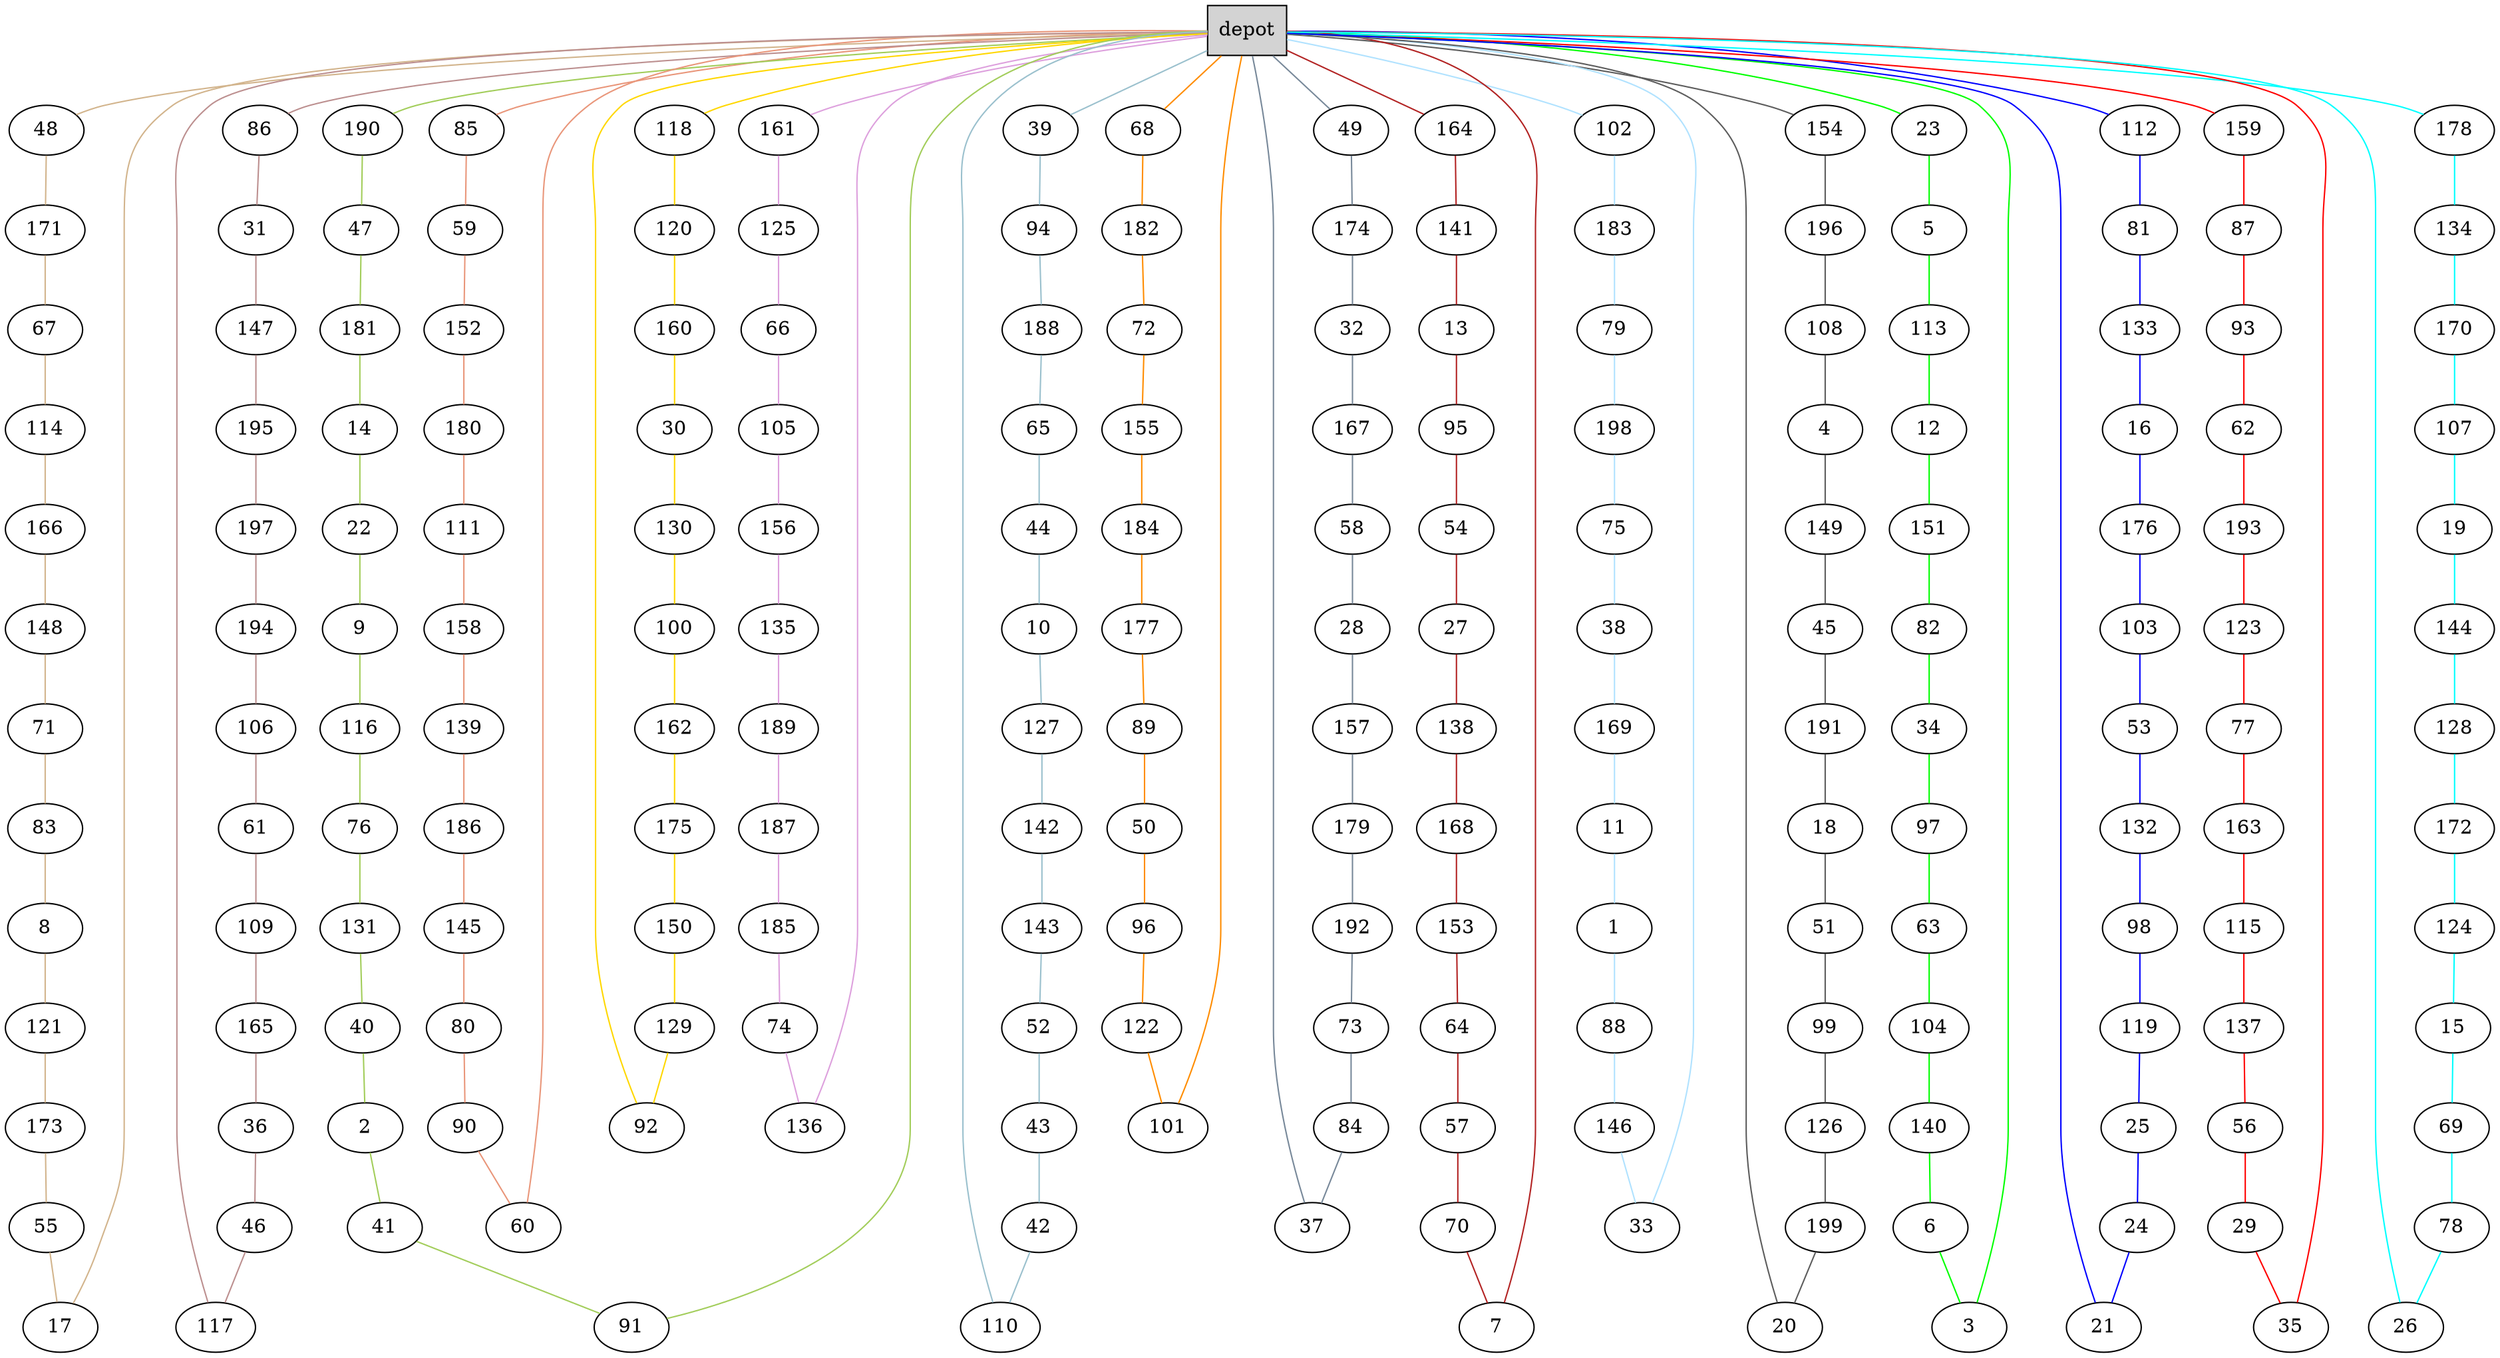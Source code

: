 graph G {
  0[shape = box, label = "depot", style = filled ];
  85[shape = ellipse];
  "0"--"85"[color = darksalmon];
  59[shape = ellipse];
  "85"--"59"[color = darksalmon];
  152[shape = ellipse];
  "59"--"152"[color = darksalmon];
  180[shape = ellipse];
  "152"--"180"[color = darksalmon];
  111[shape = ellipse];
  "180"--"111"[color = darksalmon];
  158[shape = ellipse];
  "111"--"158"[color = darksalmon];
  139[shape = ellipse];
  "158"--"139"[color = darksalmon];
  186[shape = ellipse];
  "139"--"186"[color = darksalmon];
  145[shape = ellipse];
  "186"--"145"[color = darksalmon];
  80[shape = ellipse];
  "145"--"80"[color = darksalmon];
  90[shape = ellipse];
  "80"--"90"[color = darksalmon];
  60[shape = ellipse];
  "90"--"60"[color = darksalmon];
  "60"--"0"[color = darksalmon];
  118[shape = ellipse];
  "0"--"118"[color = gold];
  120[shape = ellipse];
  "118"--"120"[color = gold];
  160[shape = ellipse];
  "120"--"160"[color = gold];
  30[shape = ellipse];
  "160"--"30"[color = gold];
  130[shape = ellipse];
  "30"--"130"[color = gold];
  100[shape = ellipse];
  "130"--"100"[color = gold];
  162[shape = ellipse];
  "100"--"162"[color = gold];
  175[shape = ellipse];
  "162"--"175"[color = gold];
  150[shape = ellipse];
  "175"--"150"[color = gold];
  129[shape = ellipse];
  "150"--"129"[color = gold];
  92[shape = ellipse];
  "129"--"92"[color = gold];
  "92"--"0"[color = gold];
  161[shape = ellipse];
  "0"--"161"[color = plum];
  125[shape = ellipse];
  "161"--"125"[color = plum];
  66[shape = ellipse];
  "125"--"66"[color = plum];
  105[shape = ellipse];
  "66"--"105"[color = plum];
  156[shape = ellipse];
  "105"--"156"[color = plum];
  135[shape = ellipse];
  "156"--"135"[color = plum];
  189[shape = ellipse];
  "135"--"189"[color = plum];
  187[shape = ellipse];
  "189"--"187"[color = plum];
  185[shape = ellipse];
  "187"--"185"[color = plum];
  74[shape = ellipse];
  "185"--"74"[color = plum];
  136[shape = ellipse];
  "74"--"136"[color = plum];
  "136"--"0"[color = plum];
  48[shape = ellipse];
  "0"--"48"[color = tan];
  171[shape = ellipse];
  "48"--"171"[color = tan];
  67[shape = ellipse];
  "171"--"67"[color = tan];
  114[shape = ellipse];
  "67"--"114"[color = tan];
  166[shape = ellipse];
  "114"--"166"[color = tan];
  148[shape = ellipse];
  "166"--"148"[color = tan];
  71[shape = ellipse];
  "148"--"71"[color = tan];
  83[shape = ellipse];
  "71"--"83"[color = tan];
  8[shape = ellipse];
  "83"--"8"[color = tan];
  121[shape = ellipse];
  "8"--"121"[color = tan];
  173[shape = ellipse];
  "121"--"173"[color = tan];
  55[shape = ellipse];
  "173"--"55"[color = tan];
  17[shape = ellipse];
  "55"--"17"[color = tan];
  "17"--"0"[color = tan];
  68[shape = ellipse];
  "0"--"68"[color = darkorange];
  182[shape = ellipse];
  "68"--"182"[color = darkorange];
  72[shape = ellipse];
  "182"--"72"[color = darkorange];
  155[shape = ellipse];
  "72"--"155"[color = darkorange];
  184[shape = ellipse];
  "155"--"184"[color = darkorange];
  177[shape = ellipse];
  "184"--"177"[color = darkorange];
  89[shape = ellipse];
  "177"--"89"[color = darkorange];
  50[shape = ellipse];
  "89"--"50"[color = darkorange];
  96[shape = ellipse];
  "50"--"96"[color = darkorange];
  122[shape = ellipse];
  "96"--"122"[color = darkorange];
  101[shape = ellipse];
  "122"--"101"[color = darkorange];
  "101"--"0"[color = darkorange];
  86[shape = ellipse];
  "0"--"86"[color = rosybrown];
  31[shape = ellipse];
  "86"--"31"[color = rosybrown];
  147[shape = ellipse];
  "31"--"147"[color = rosybrown];
  195[shape = ellipse];
  "147"--"195"[color = rosybrown];
  197[shape = ellipse];
  "195"--"197"[color = rosybrown];
  194[shape = ellipse];
  "197"--"194"[color = rosybrown];
  106[shape = ellipse];
  "194"--"106"[color = rosybrown];
  61[shape = ellipse];
  "106"--"61"[color = rosybrown];
  109[shape = ellipse];
  "61"--"109"[color = rosybrown];
  165[shape = ellipse];
  "109"--"165"[color = rosybrown];
  36[shape = ellipse];
  "165"--"36"[color = rosybrown];
  46[shape = ellipse];
  "36"--"46"[color = rosybrown];
  117[shape = ellipse];
  "46"--"117"[color = rosybrown];
  "117"--"0"[color = rosybrown];
  190[shape = ellipse];
  "0"--"190"[color = darkolivegreen3];
  47[shape = ellipse];
  "190"--"47"[color = darkolivegreen3];
  181[shape = ellipse];
  "47"--"181"[color = darkolivegreen3];
  14[shape = ellipse];
  "181"--"14"[color = darkolivegreen3];
  22[shape = ellipse];
  "14"--"22"[color = darkolivegreen3];
  9[shape = ellipse];
  "22"--"9"[color = darkolivegreen3];
  116[shape = ellipse];
  "9"--"116"[color = darkolivegreen3];
  76[shape = ellipse];
  "116"--"76"[color = darkolivegreen3];
  131[shape = ellipse];
  "76"--"131"[color = darkolivegreen3];
  40[shape = ellipse];
  "131"--"40"[color = darkolivegreen3];
  2[shape = ellipse];
  "40"--"2"[color = darkolivegreen3];
  41[shape = ellipse];
  "2"--"41"[color = darkolivegreen3];
  91[shape = ellipse];
  "41"--"91"[color = darkolivegreen3];
  "91"--"0"[color = darkolivegreen3];
  39[shape = ellipse];
  "0"--"39"[color = lightblue3];
  94[shape = ellipse];
  "39"--"94"[color = lightblue3];
  188[shape = ellipse];
  "94"--"188"[color = lightblue3];
  65[shape = ellipse];
  "188"--"65"[color = lightblue3];
  44[shape = ellipse];
  "65"--"44"[color = lightblue3];
  10[shape = ellipse];
  "44"--"10"[color = lightblue3];
  127[shape = ellipse];
  "10"--"127"[color = lightblue3];
  142[shape = ellipse];
  "127"--"142"[color = lightblue3];
  143[shape = ellipse];
  "142"--"143"[color = lightblue3];
  52[shape = ellipse];
  "143"--"52"[color = lightblue3];
  43[shape = ellipse];
  "52"--"43"[color = lightblue3];
  42[shape = ellipse];
  "43"--"42"[color = lightblue3];
  110[shape = ellipse];
  "42"--"110"[color = lightblue3];
  "110"--"0"[color = lightblue3];
  164[shape = ellipse];
  "0"--"164"[color = firebrick];
  141[shape = ellipse];
  "164"--"141"[color = firebrick];
  13[shape = ellipse];
  "141"--"13"[color = firebrick];
  95[shape = ellipse];
  "13"--"95"[color = firebrick];
  54[shape = ellipse];
  "95"--"54"[color = firebrick];
  27[shape = ellipse];
  "54"--"27"[color = firebrick];
  138[shape = ellipse];
  "27"--"138"[color = firebrick];
  168[shape = ellipse];
  "138"--"168"[color = firebrick];
  153[shape = ellipse];
  "168"--"153"[color = firebrick];
  64[shape = ellipse];
  "153"--"64"[color = firebrick];
  57[shape = ellipse];
  "64"--"57"[color = firebrick];
  70[shape = ellipse];
  "57"--"70"[color = firebrick];
  7[shape = ellipse];
  "70"--"7"[color = firebrick];
  "7"--"0"[color = firebrick];
  49[shape = ellipse];
  "0"--"49"[color = lightslategray];
  174[shape = ellipse];
  "49"--"174"[color = lightslategray];
  32[shape = ellipse];
  "174"--"32"[color = lightslategray];
  167[shape = ellipse];
  "32"--"167"[color = lightslategray];
  58[shape = ellipse];
  "167"--"58"[color = lightslategray];
  28[shape = ellipse];
  "58"--"28"[color = lightslategray];
  157[shape = ellipse];
  "28"--"157"[color = lightslategray];
  179[shape = ellipse];
  "157"--"179"[color = lightslategray];
  192[shape = ellipse];
  "179"--"192"[color = lightslategray];
  73[shape = ellipse];
  "192"--"73"[color = lightslategray];
  84[shape = ellipse];
  "73"--"84"[color = lightslategray];
  37[shape = ellipse];
  "84"--"37"[color = lightslategray];
  "37"--"0"[color = lightslategray];
  102[shape = ellipse];
  "0"--"102"[color = lightskyblue1];
  183[shape = ellipse];
  "102"--"183"[color = lightskyblue1];
  79[shape = ellipse];
  "183"--"79"[color = lightskyblue1];
  198[shape = ellipse];
  "79"--"198"[color = lightskyblue1];
  75[shape = ellipse];
  "198"--"75"[color = lightskyblue1];
  38[shape = ellipse];
  "75"--"38"[color = lightskyblue1];
  169[shape = ellipse];
  "38"--"169"[color = lightskyblue1];
  11[shape = ellipse];
  "169"--"11"[color = lightskyblue1];
  1[shape = ellipse];
  "11"--"1"[color = lightskyblue1];
  88[shape = ellipse];
  "1"--"88"[color = lightskyblue1];
  146[shape = ellipse];
  "88"--"146"[color = lightskyblue1];
  33[shape = ellipse];
  "146"--"33"[color = lightskyblue1];
  "33"--"0"[color = lightskyblue1];
  154[shape = ellipse];
  "0"--"154"[color = gray36];
  196[shape = ellipse];
  "154"--"196"[color = gray36];
  108[shape = ellipse];
  "196"--"108"[color = gray36];
  4[shape = ellipse];
  "108"--"4"[color = gray36];
  149[shape = ellipse];
  "4"--"149"[color = gray36];
  45[shape = ellipse];
  "149"--"45"[color = gray36];
  191[shape = ellipse];
  "45"--"191"[color = gray36];
  18[shape = ellipse];
  "191"--"18"[color = gray36];
  51[shape = ellipse];
  "18"--"51"[color = gray36];
  99[shape = ellipse];
  "51"--"99"[color = gray36];
  126[shape = ellipse];
  "99"--"126"[color = gray36];
  199[shape = ellipse];
  "126"--"199"[color = gray36];
  20[shape = ellipse];
  "199"--"20"[color = gray36];
  "20"--"0"[color = gray36];
  23[shape = ellipse];
  "0"--"23"[color = green];
  5[shape = ellipse];
  "23"--"5"[color = green];
  113[shape = ellipse];
  "5"--"113"[color = green];
  12[shape = ellipse];
  "113"--"12"[color = green];
  151[shape = ellipse];
  "12"--"151"[color = green];
  82[shape = ellipse];
  "151"--"82"[color = green];
  34[shape = ellipse];
  "82"--"34"[color = green];
  97[shape = ellipse];
  "34"--"97"[color = green];
  63[shape = ellipse];
  "97"--"63"[color = green];
  104[shape = ellipse];
  "63"--"104"[color = green];
  140[shape = ellipse];
  "104"--"140"[color = green];
  6[shape = ellipse];
  "140"--"6"[color = green];
  3[shape = ellipse];
  "6"--"3"[color = green];
  "3"--"0"[color = green];
  112[shape = ellipse];
  "0"--"112"[color = blue];
  81[shape = ellipse];
  "112"--"81"[color = blue];
  133[shape = ellipse];
  "81"--"133"[color = blue];
  16[shape = ellipse];
  "133"--"16"[color = blue];
  176[shape = ellipse];
  "16"--"176"[color = blue];
  103[shape = ellipse];
  "176"--"103"[color = blue];
  53[shape = ellipse];
  "103"--"53"[color = blue];
  132[shape = ellipse];
  "53"--"132"[color = blue];
  98[shape = ellipse];
  "132"--"98"[color = blue];
  119[shape = ellipse];
  "98"--"119"[color = blue];
  25[shape = ellipse];
  "119"--"25"[color = blue];
  24[shape = ellipse];
  "25"--"24"[color = blue];
  21[shape = ellipse];
  "24"--"21"[color = blue];
  "21"--"0"[color = blue];
  159[shape = ellipse];
  "0"--"159"[color = red];
  87[shape = ellipse];
  "159"--"87"[color = red];
  93[shape = ellipse];
  "87"--"93"[color = red];
  62[shape = ellipse];
  "93"--"62"[color = red];
  193[shape = ellipse];
  "62"--"193"[color = red];
  123[shape = ellipse];
  "193"--"123"[color = red];
  77[shape = ellipse];
  "123"--"77"[color = red];
  163[shape = ellipse];
  "77"--"163"[color = red];
  115[shape = ellipse];
  "163"--"115"[color = red];
  137[shape = ellipse];
  "115"--"137"[color = red];
  56[shape = ellipse];
  "137"--"56"[color = red];
  29[shape = ellipse];
  "56"--"29"[color = red];
  35[shape = ellipse];
  "29"--"35"[color = red];
  "35"--"0"[color = red];
  178[shape = ellipse];
  "0"--"178"[color = cyan];
  134[shape = ellipse];
  "178"--"134"[color = cyan];
  170[shape = ellipse];
  "134"--"170"[color = cyan];
  107[shape = ellipse];
  "170"--"107"[color = cyan];
  19[shape = ellipse];
  "107"--"19"[color = cyan];
  144[shape = ellipse];
  "19"--"144"[color = cyan];
  128[shape = ellipse];
  "144"--"128"[color = cyan];
  172[shape = ellipse];
  "128"--"172"[color = cyan];
  124[shape = ellipse];
  "172"--"124"[color = cyan];
  15[shape = ellipse];
  "124"--"15"[color = cyan];
  69[shape = ellipse];
  "15"--"69"[color = cyan];
  78[shape = ellipse];
  "69"--"78"[color = cyan];
  26[shape = ellipse];
  "78"--"26"[color = cyan];
  "26"--"0"[color = cyan];
}
